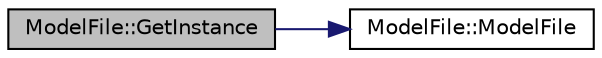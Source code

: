 digraph "ModelFile::GetInstance"
{
  edge [fontname="Helvetica",fontsize="10",labelfontname="Helvetica",labelfontsize="10"];
  node [fontname="Helvetica",fontsize="10",shape=record];
  rankdir="LR";
  Node15 [label="ModelFile::GetInstance",height=0.2,width=0.4,color="black", fillcolor="grey75", style="filled", fontcolor="black"];
  Node15 -> Node16 [color="midnightblue",fontsize="10",style="solid",fontname="Helvetica"];
  Node16 [label="ModelFile::ModelFile",height=0.2,width=0.4,color="black", fillcolor="white", style="filled",URL="$class_model_file.html#a37ed502fe8d42fd4e4cc92246d1815ef"];
}
